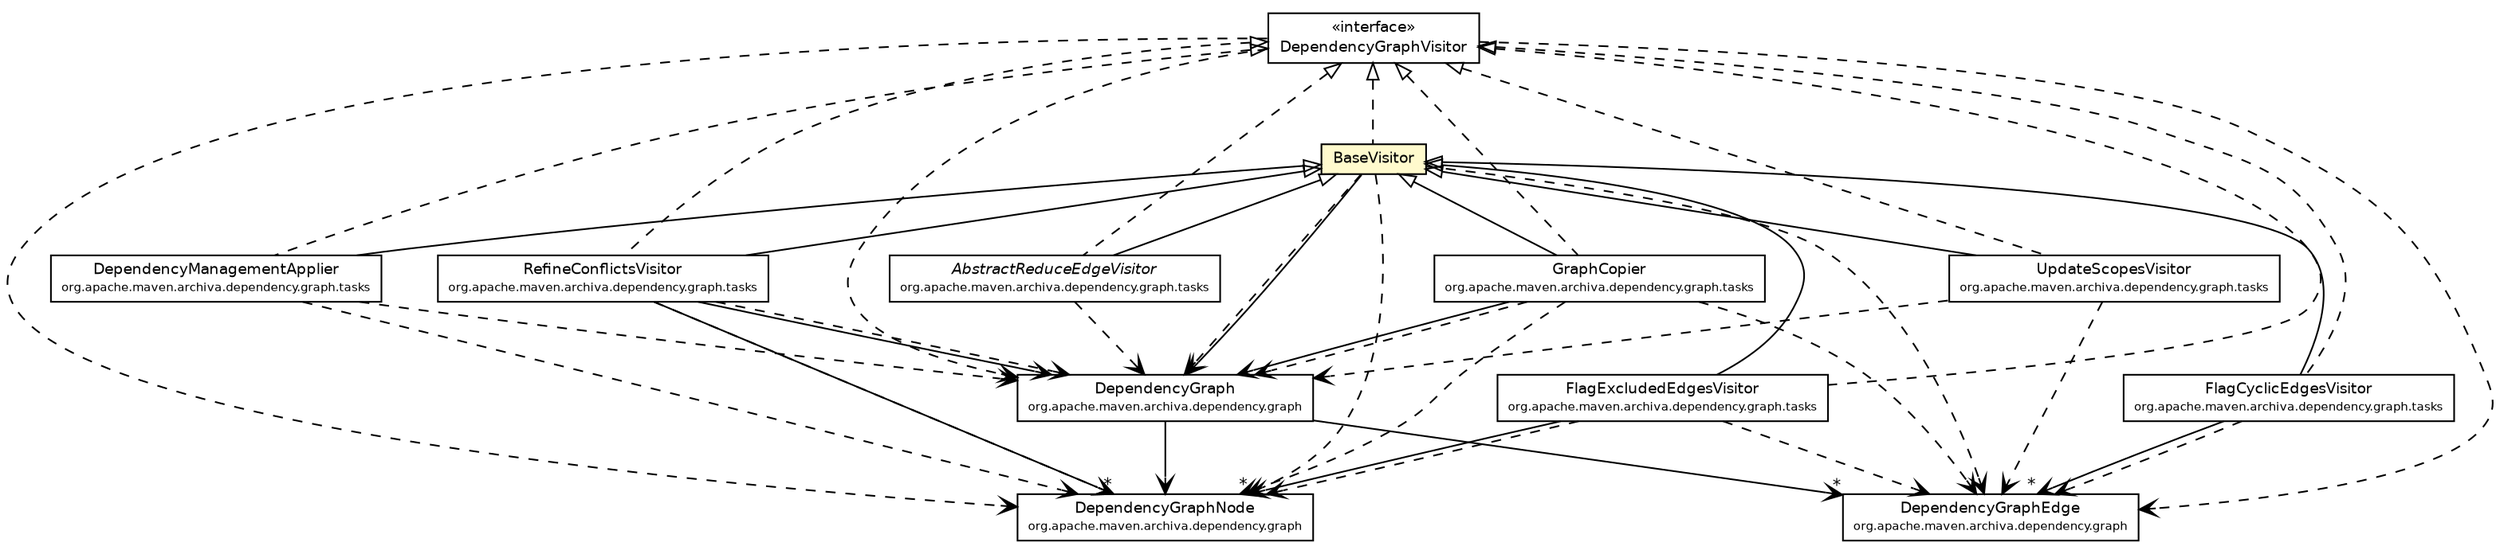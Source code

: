 #!/usr/local/bin/dot
#
# Class diagram 
# Generated by UmlGraph version 4.6 (http://www.spinellis.gr/sw/umlgraph)
#

digraph G {
	edge [fontname="Helvetica",fontsize=10,labelfontname="Helvetica",labelfontsize=10];
	node [fontname="Helvetica",fontsize=10,shape=plaintext];
	// org.apache.maven.archiva.dependency.graph.DependencyGraphNode
	c141496 [label=<<table border="0" cellborder="1" cellspacing="0" cellpadding="2" port="p" href="../DependencyGraphNode.html">
		<tr><td><table border="0" cellspacing="0" cellpadding="1">
			<tr><td> DependencyGraphNode </td></tr>
			<tr><td><font point-size="7.0"> org.apache.maven.archiva.dependency.graph </font></td></tr>
		</table></td></tr>
		</table>>, fontname="Helvetica", fontcolor="black", fontsize=9.0];
	// org.apache.maven.archiva.dependency.graph.DependencyGraphEdge
	c141498 [label=<<table border="0" cellborder="1" cellspacing="0" cellpadding="2" port="p" href="../DependencyGraphEdge.html">
		<tr><td><table border="0" cellspacing="0" cellpadding="1">
			<tr><td> DependencyGraphEdge </td></tr>
			<tr><td><font point-size="7.0"> org.apache.maven.archiva.dependency.graph </font></td></tr>
		</table></td></tr>
		</table>>, fontname="Helvetica", fontcolor="black", fontsize=9.0];
	// org.apache.maven.archiva.dependency.graph.DependencyGraph
	c141500 [label=<<table border="0" cellborder="1" cellspacing="0" cellpadding="2" port="p" href="../DependencyGraph.html">
		<tr><td><table border="0" cellspacing="0" cellpadding="1">
			<tr><td> DependencyGraph </td></tr>
			<tr><td><font point-size="7.0"> org.apache.maven.archiva.dependency.graph </font></td></tr>
		</table></td></tr>
		</table>>, fontname="Helvetica", fontcolor="black", fontsize=9.0];
	// org.apache.maven.archiva.dependency.graph.tasks.UpdateScopesVisitor
	c141515 [label=<<table border="0" cellborder="1" cellspacing="0" cellpadding="2" port="p" href="../tasks/UpdateScopesVisitor.html">
		<tr><td><table border="0" cellspacing="0" cellpadding="1">
			<tr><td> UpdateScopesVisitor </td></tr>
			<tr><td><font point-size="7.0"> org.apache.maven.archiva.dependency.graph.tasks </font></td></tr>
		</table></td></tr>
		</table>>, fontname="Helvetica", fontcolor="black", fontsize=9.0];
	// org.apache.maven.archiva.dependency.graph.tasks.RefineConflictsVisitor
	c141518 [label=<<table border="0" cellborder="1" cellspacing="0" cellpadding="2" port="p" href="../tasks/RefineConflictsVisitor.html">
		<tr><td><table border="0" cellspacing="0" cellpadding="1">
			<tr><td> RefineConflictsVisitor </td></tr>
			<tr><td><font point-size="7.0"> org.apache.maven.archiva.dependency.graph.tasks </font></td></tr>
		</table></td></tr>
		</table>>, fontname="Helvetica", fontcolor="black", fontsize=9.0];
	// org.apache.maven.archiva.dependency.graph.tasks.GraphCopier
	c141528 [label=<<table border="0" cellborder="1" cellspacing="0" cellpadding="2" port="p" href="../tasks/GraphCopier.html">
		<tr><td><table border="0" cellspacing="0" cellpadding="1">
			<tr><td> GraphCopier </td></tr>
			<tr><td><font point-size="7.0"> org.apache.maven.archiva.dependency.graph.tasks </font></td></tr>
		</table></td></tr>
		</table>>, fontname="Helvetica", fontcolor="black", fontsize=9.0];
	// org.apache.maven.archiva.dependency.graph.tasks.FlagExcludedEdgesVisitor
	c141529 [label=<<table border="0" cellborder="1" cellspacing="0" cellpadding="2" port="p" href="../tasks/FlagExcludedEdgesVisitor.html">
		<tr><td><table border="0" cellspacing="0" cellpadding="1">
			<tr><td> FlagExcludedEdgesVisitor </td></tr>
			<tr><td><font point-size="7.0"> org.apache.maven.archiva.dependency.graph.tasks </font></td></tr>
		</table></td></tr>
		</table>>, fontname="Helvetica", fontcolor="black", fontsize=9.0];
	// org.apache.maven.archiva.dependency.graph.tasks.FlagCyclicEdgesVisitor
	c141531 [label=<<table border="0" cellborder="1" cellspacing="0" cellpadding="2" port="p" href="../tasks/FlagCyclicEdgesVisitor.html">
		<tr><td><table border="0" cellspacing="0" cellpadding="1">
			<tr><td> FlagCyclicEdgesVisitor </td></tr>
			<tr><td><font point-size="7.0"> org.apache.maven.archiva.dependency.graph.tasks </font></td></tr>
		</table></td></tr>
		</table>>, fontname="Helvetica", fontcolor="black", fontsize=9.0];
	// org.apache.maven.archiva.dependency.graph.tasks.DependencyManagementApplier
	c141535 [label=<<table border="0" cellborder="1" cellspacing="0" cellpadding="2" port="p" href="../tasks/DependencyManagementApplier.html">
		<tr><td><table border="0" cellspacing="0" cellpadding="1">
			<tr><td> DependencyManagementApplier </td></tr>
			<tr><td><font point-size="7.0"> org.apache.maven.archiva.dependency.graph.tasks </font></td></tr>
		</table></td></tr>
		</table>>, fontname="Helvetica", fontcolor="black", fontsize=9.0];
	// org.apache.maven.archiva.dependency.graph.tasks.AbstractReduceEdgeVisitor
	c141536 [label=<<table border="0" cellborder="1" cellspacing="0" cellpadding="2" port="p" href="../tasks/AbstractReduceEdgeVisitor.html">
		<tr><td><table border="0" cellspacing="0" cellpadding="1">
			<tr><td><font face="Helvetica-Oblique"> AbstractReduceEdgeVisitor </font></td></tr>
			<tr><td><font point-size="7.0"> org.apache.maven.archiva.dependency.graph.tasks </font></td></tr>
		</table></td></tr>
		</table>>, fontname="Helvetica", fontcolor="black", fontsize=9.0];
	// org.apache.maven.archiva.dependency.graph.walk.DependencyGraphVisitor
	c141540 [label=<<table border="0" cellborder="1" cellspacing="0" cellpadding="2" port="p" href="./DependencyGraphVisitor.html">
		<tr><td><table border="0" cellspacing="0" cellpadding="1">
			<tr><td> &laquo;interface&raquo; </td></tr>
			<tr><td> DependencyGraphVisitor </td></tr>
		</table></td></tr>
		</table>>, fontname="Helvetica", fontcolor="black", fontsize=9.0];
	// org.apache.maven.archiva.dependency.graph.walk.BaseVisitor
	c141541 [label=<<table border="0" cellborder="1" cellspacing="0" cellpadding="2" port="p" bgcolor="lemonChiffon" href="./BaseVisitor.html">
		<tr><td><table border="0" cellspacing="0" cellpadding="1">
			<tr><td> BaseVisitor </td></tr>
		</table></td></tr>
		</table>>, fontname="Helvetica", fontcolor="black", fontsize=9.0];
	//org.apache.maven.archiva.dependency.graph.tasks.UpdateScopesVisitor extends org.apache.maven.archiva.dependency.graph.walk.BaseVisitor
	c141541:p -> c141515:p [dir=back,arrowtail=empty];
	//org.apache.maven.archiva.dependency.graph.tasks.UpdateScopesVisitor implements org.apache.maven.archiva.dependency.graph.walk.DependencyGraphVisitor
	c141540:p -> c141515:p [dir=back,arrowtail=empty,style=dashed];
	//org.apache.maven.archiva.dependency.graph.tasks.RefineConflictsVisitor extends org.apache.maven.archiva.dependency.graph.walk.BaseVisitor
	c141541:p -> c141518:p [dir=back,arrowtail=empty];
	//org.apache.maven.archiva.dependency.graph.tasks.RefineConflictsVisitor implements org.apache.maven.archiva.dependency.graph.walk.DependencyGraphVisitor
	c141540:p -> c141518:p [dir=back,arrowtail=empty,style=dashed];
	//org.apache.maven.archiva.dependency.graph.tasks.GraphCopier extends org.apache.maven.archiva.dependency.graph.walk.BaseVisitor
	c141541:p -> c141528:p [dir=back,arrowtail=empty];
	//org.apache.maven.archiva.dependency.graph.tasks.GraphCopier implements org.apache.maven.archiva.dependency.graph.walk.DependencyGraphVisitor
	c141540:p -> c141528:p [dir=back,arrowtail=empty,style=dashed];
	//org.apache.maven.archiva.dependency.graph.tasks.FlagExcludedEdgesVisitor extends org.apache.maven.archiva.dependency.graph.walk.BaseVisitor
	c141541:p -> c141529:p [dir=back,arrowtail=empty];
	//org.apache.maven.archiva.dependency.graph.tasks.FlagExcludedEdgesVisitor implements org.apache.maven.archiva.dependency.graph.walk.DependencyGraphVisitor
	c141540:p -> c141529:p [dir=back,arrowtail=empty,style=dashed];
	//org.apache.maven.archiva.dependency.graph.tasks.FlagCyclicEdgesVisitor extends org.apache.maven.archiva.dependency.graph.walk.BaseVisitor
	c141541:p -> c141531:p [dir=back,arrowtail=empty];
	//org.apache.maven.archiva.dependency.graph.tasks.FlagCyclicEdgesVisitor implements org.apache.maven.archiva.dependency.graph.walk.DependencyGraphVisitor
	c141540:p -> c141531:p [dir=back,arrowtail=empty,style=dashed];
	//org.apache.maven.archiva.dependency.graph.tasks.DependencyManagementApplier extends org.apache.maven.archiva.dependency.graph.walk.BaseVisitor
	c141541:p -> c141535:p [dir=back,arrowtail=empty];
	//org.apache.maven.archiva.dependency.graph.tasks.DependencyManagementApplier implements org.apache.maven.archiva.dependency.graph.walk.DependencyGraphVisitor
	c141540:p -> c141535:p [dir=back,arrowtail=empty,style=dashed];
	//org.apache.maven.archiva.dependency.graph.tasks.AbstractReduceEdgeVisitor extends org.apache.maven.archiva.dependency.graph.walk.BaseVisitor
	c141541:p -> c141536:p [dir=back,arrowtail=empty];
	//org.apache.maven.archiva.dependency.graph.tasks.AbstractReduceEdgeVisitor implements org.apache.maven.archiva.dependency.graph.walk.DependencyGraphVisitor
	c141540:p -> c141536:p [dir=back,arrowtail=empty,style=dashed];
	//org.apache.maven.archiva.dependency.graph.walk.BaseVisitor implements org.apache.maven.archiva.dependency.graph.walk.DependencyGraphVisitor
	c141540:p -> c141541:p [dir=back,arrowtail=empty,style=dashed];
	// org.apache.maven.archiva.dependency.graph.DependencyGraph NAVASSOC org.apache.maven.archiva.dependency.graph.DependencyGraphNode
	c141500:p -> c141496:p [taillabel="", label="", headlabel="", fontname="Helvetica", fontcolor="black", fontsize=10.0, color="black", arrowhead=open];
	// org.apache.maven.archiva.dependency.graph.DependencyGraph NAVASSOC org.apache.maven.archiva.dependency.graph.DependencyGraphEdge
	c141500:p -> c141498:p [taillabel="", label="", headlabel="*", fontname="Helvetica", fontcolor="black", fontsize=10.0, color="black", arrowhead=open];
	// org.apache.maven.archiva.dependency.graph.tasks.RefineConflictsVisitor NAVASSOC org.apache.maven.archiva.dependency.graph.DependencyGraphNode
	c141518:p -> c141496:p [taillabel="", label="", headlabel="*", fontname="Helvetica", fontcolor="black", fontsize=10.0, color="black", arrowhead=open];
	// org.apache.maven.archiva.dependency.graph.tasks.RefineConflictsVisitor NAVASSOC org.apache.maven.archiva.dependency.graph.DependencyGraph
	c141518:p -> c141500:p [taillabel="", label="", headlabel="", fontname="Helvetica", fontcolor="black", fontsize=10.0, color="black", arrowhead=open];
	// org.apache.maven.archiva.dependency.graph.tasks.GraphCopier NAVASSOC org.apache.maven.archiva.dependency.graph.DependencyGraph
	c141528:p -> c141500:p [taillabel="", label="", headlabel="", fontname="Helvetica", fontcolor="black", fontsize=10.0, color="black", arrowhead=open];
	// org.apache.maven.archiva.dependency.graph.tasks.FlagExcludedEdgesVisitor NAVASSOC org.apache.maven.archiva.dependency.graph.DependencyGraphNode
	c141529:p -> c141496:p [taillabel="", label="", headlabel="*", fontname="Helvetica", fontcolor="black", fontsize=10.0, color="black", arrowhead=open];
	// org.apache.maven.archiva.dependency.graph.tasks.FlagCyclicEdgesVisitor NAVASSOC org.apache.maven.archiva.dependency.graph.DependencyGraphEdge
	c141531:p -> c141498:p [taillabel="", label="", headlabel="*", fontname="Helvetica", fontcolor="black", fontsize=10.0, color="black", arrowhead=open];
	// org.apache.maven.archiva.dependency.graph.walk.BaseVisitor NAVASSOC org.apache.maven.archiva.dependency.graph.DependencyGraph
	c141541:p -> c141500:p [taillabel="", label="", headlabel="", fontname="Helvetica", fontcolor="black", fontsize=10.0, color="black", arrowhead=open];
	// org.apache.maven.archiva.dependency.graph.tasks.UpdateScopesVisitor DEPEND org.apache.maven.archiva.dependency.graph.DependencyGraphEdge
	c141515:p -> c141498:p [taillabel="", label="", headlabel="", fontname="Helvetica", fontcolor="black", fontsize=10.0, color="black", arrowhead=open, style=dashed];
	// org.apache.maven.archiva.dependency.graph.tasks.UpdateScopesVisitor DEPEND org.apache.maven.archiva.dependency.graph.DependencyGraph
	c141515:p -> c141500:p [taillabel="", label="", headlabel="", fontname="Helvetica", fontcolor="black", fontsize=10.0, color="black", arrowhead=open, style=dashed];
	// org.apache.maven.archiva.dependency.graph.tasks.RefineConflictsVisitor DEPEND org.apache.maven.archiva.dependency.graph.DependencyGraphNode
	c141518:p -> c141496:p [taillabel="", label="", headlabel="", fontname="Helvetica", fontcolor="black", fontsize=10.0, color="black", arrowhead=open, style=dashed];
	// org.apache.maven.archiva.dependency.graph.tasks.RefineConflictsVisitor DEPEND org.apache.maven.archiva.dependency.graph.DependencyGraph
	c141518:p -> c141500:p [taillabel="", label="", headlabel="", fontname="Helvetica", fontcolor="black", fontsize=10.0, color="black", arrowhead=open, style=dashed];
	// org.apache.maven.archiva.dependency.graph.tasks.GraphCopier DEPEND org.apache.maven.archiva.dependency.graph.DependencyGraphNode
	c141528:p -> c141496:p [taillabel="", label="", headlabel="", fontname="Helvetica", fontcolor="black", fontsize=10.0, color="black", arrowhead=open, style=dashed];
	// org.apache.maven.archiva.dependency.graph.tasks.GraphCopier DEPEND org.apache.maven.archiva.dependency.graph.DependencyGraphEdge
	c141528:p -> c141498:p [taillabel="", label="", headlabel="", fontname="Helvetica", fontcolor="black", fontsize=10.0, color="black", arrowhead=open, style=dashed];
	// org.apache.maven.archiva.dependency.graph.tasks.GraphCopier DEPEND org.apache.maven.archiva.dependency.graph.DependencyGraph
	c141528:p -> c141500:p [taillabel="", label="", headlabel="", fontname="Helvetica", fontcolor="black", fontsize=10.0, color="black", arrowhead=open, style=dashed];
	// org.apache.maven.archiva.dependency.graph.tasks.FlagExcludedEdgesVisitor DEPEND org.apache.maven.archiva.dependency.graph.DependencyGraphNode
	c141529:p -> c141496:p [taillabel="", label="", headlabel="", fontname="Helvetica", fontcolor="black", fontsize=10.0, color="black", arrowhead=open, style=dashed];
	// org.apache.maven.archiva.dependency.graph.tasks.FlagExcludedEdgesVisitor DEPEND org.apache.maven.archiva.dependency.graph.DependencyGraphEdge
	c141529:p -> c141498:p [taillabel="", label="", headlabel="", fontname="Helvetica", fontcolor="black", fontsize=10.0, color="black", arrowhead=open, style=dashed];
	// org.apache.maven.archiva.dependency.graph.tasks.FlagCyclicEdgesVisitor DEPEND org.apache.maven.archiva.dependency.graph.DependencyGraphEdge
	c141531:p -> c141498:p [taillabel="", label="", headlabel="", fontname="Helvetica", fontcolor="black", fontsize=10.0, color="black", arrowhead=open, style=dashed];
	// org.apache.maven.archiva.dependency.graph.tasks.DependencyManagementApplier DEPEND org.apache.maven.archiva.dependency.graph.DependencyGraphNode
	c141535:p -> c141496:p [taillabel="", label="", headlabel="", fontname="Helvetica", fontcolor="black", fontsize=10.0, color="black", arrowhead=open, style=dashed];
	// org.apache.maven.archiva.dependency.graph.tasks.DependencyManagementApplier DEPEND org.apache.maven.archiva.dependency.graph.DependencyGraph
	c141535:p -> c141500:p [taillabel="", label="", headlabel="", fontname="Helvetica", fontcolor="black", fontsize=10.0, color="black", arrowhead=open, style=dashed];
	// org.apache.maven.archiva.dependency.graph.tasks.AbstractReduceEdgeVisitor DEPEND org.apache.maven.archiva.dependency.graph.DependencyGraph
	c141536:p -> c141500:p [taillabel="", label="", headlabel="", fontname="Helvetica", fontcolor="black", fontsize=10.0, color="black", arrowhead=open, style=dashed];
	// org.apache.maven.archiva.dependency.graph.walk.DependencyGraphVisitor DEPEND org.apache.maven.archiva.dependency.graph.DependencyGraphNode
	c141540:p -> c141496:p [taillabel="", label="", headlabel="", fontname="Helvetica", fontcolor="black", fontsize=10.0, color="black", arrowhead=open, style=dashed];
	// org.apache.maven.archiva.dependency.graph.walk.DependencyGraphVisitor DEPEND org.apache.maven.archiva.dependency.graph.DependencyGraphEdge
	c141540:p -> c141498:p [taillabel="", label="", headlabel="", fontname="Helvetica", fontcolor="black", fontsize=10.0, color="black", arrowhead=open, style=dashed];
	// org.apache.maven.archiva.dependency.graph.walk.DependencyGraphVisitor DEPEND org.apache.maven.archiva.dependency.graph.DependencyGraph
	c141540:p -> c141500:p [taillabel="", label="", headlabel="", fontname="Helvetica", fontcolor="black", fontsize=10.0, color="black", arrowhead=open, style=dashed];
	// org.apache.maven.archiva.dependency.graph.walk.BaseVisitor DEPEND org.apache.maven.archiva.dependency.graph.DependencyGraphNode
	c141541:p -> c141496:p [taillabel="", label="", headlabel="", fontname="Helvetica", fontcolor="black", fontsize=10.0, color="black", arrowhead=open, style=dashed];
	// org.apache.maven.archiva.dependency.graph.walk.BaseVisitor DEPEND org.apache.maven.archiva.dependency.graph.DependencyGraphEdge
	c141541:p -> c141498:p [taillabel="", label="", headlabel="", fontname="Helvetica", fontcolor="black", fontsize=10.0, color="black", arrowhead=open, style=dashed];
	// org.apache.maven.archiva.dependency.graph.walk.BaseVisitor DEPEND org.apache.maven.archiva.dependency.graph.DependencyGraph
	c141541:p -> c141500:p [taillabel="", label="", headlabel="", fontname="Helvetica", fontcolor="black", fontsize=10.0, color="black", arrowhead=open, style=dashed];
}

